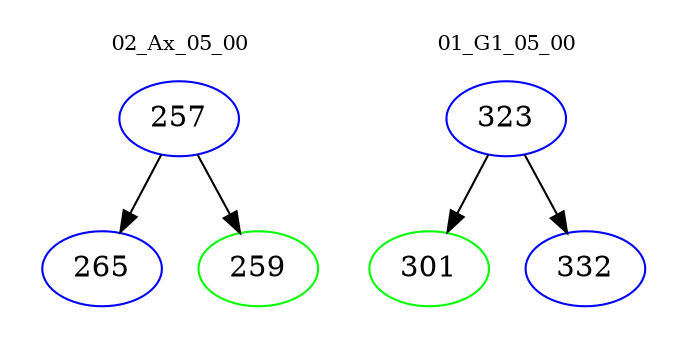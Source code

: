 digraph{
subgraph cluster_0 {
color = white
label = "02_Ax_05_00";
fontsize=10;
T0_257 [label="257", color="blue"]
T0_257 -> T0_265 [color="black"]
T0_265 [label="265", color="blue"]
T0_257 -> T0_259 [color="black"]
T0_259 [label="259", color="green"]
}
subgraph cluster_1 {
color = white
label = "01_G1_05_00";
fontsize=10;
T1_323 [label="323", color="blue"]
T1_323 -> T1_301 [color="black"]
T1_301 [label="301", color="green"]
T1_323 -> T1_332 [color="black"]
T1_332 [label="332", color="blue"]
}
}
